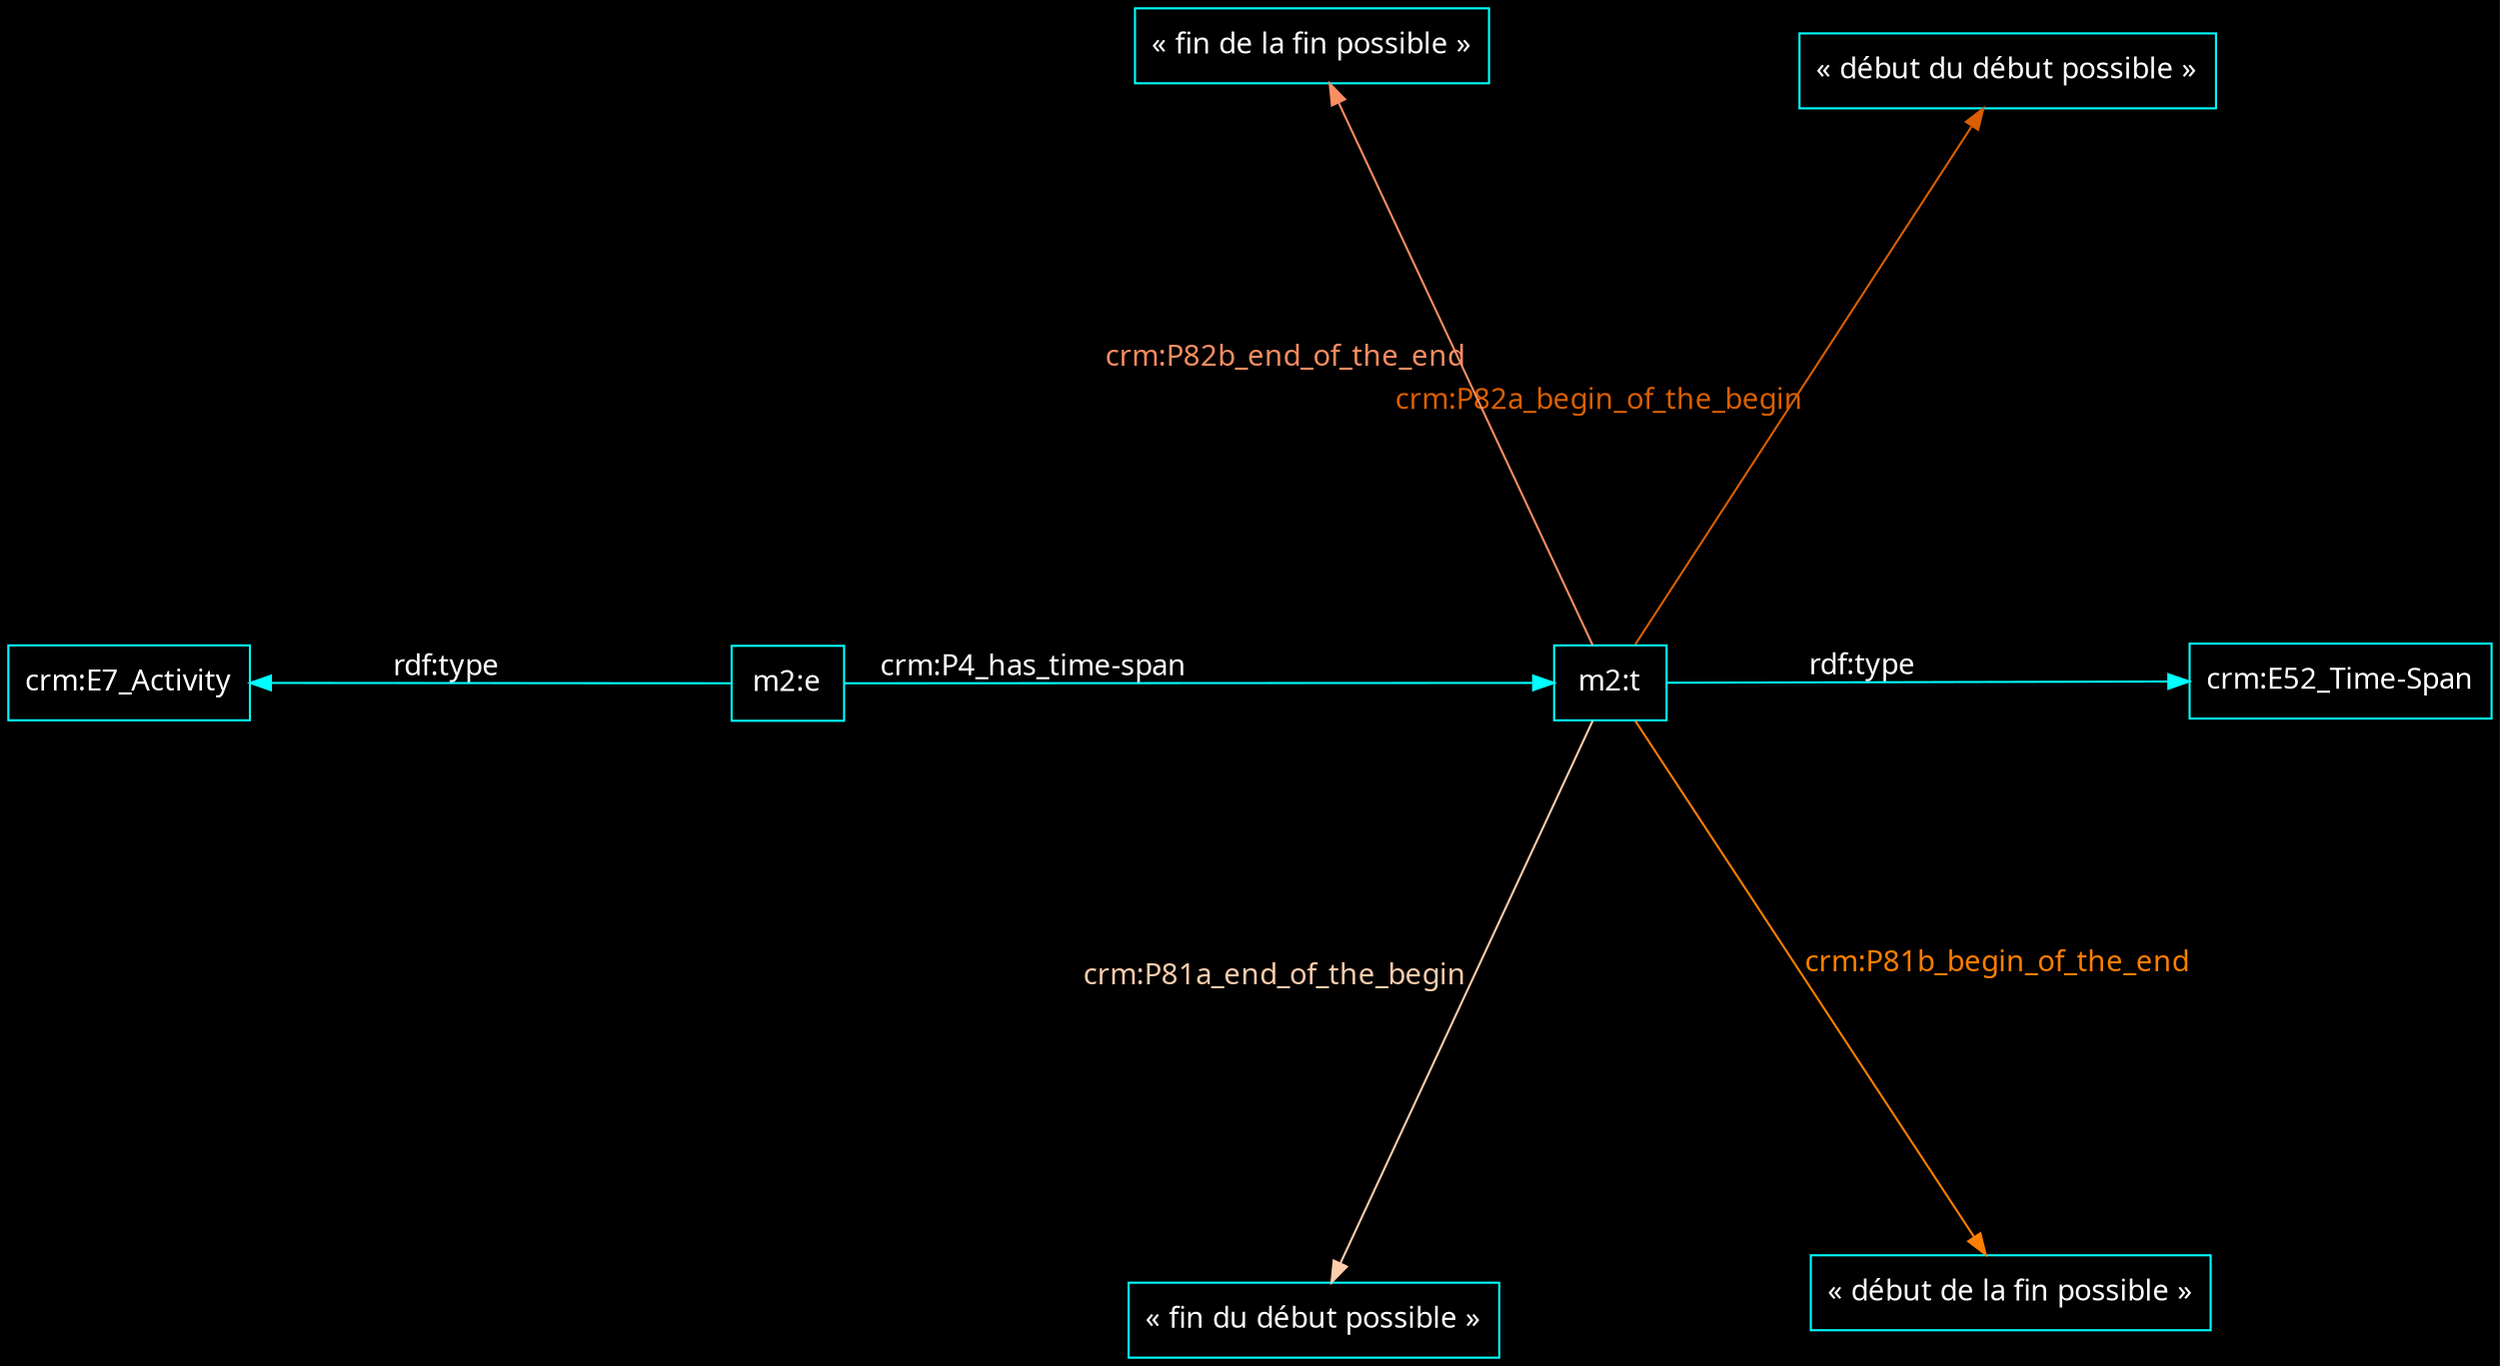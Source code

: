 digraph {
    graph [bgcolor=black]
    rankdir=LR
    node [color=white,fontcolor=white,fontname="FiraCode Nerd Font Mono Regular",shape=box]
    edge [color=white,fontcolor=white,fontname="FiraCode Nerd Font Mono Regular"]
    

    layout=sfdp
node [color=cyan,fontcolor=white]
edge [color=cyan,fontcolor=white]
"m2:t" -> "crm:E52_Time-Span" [label="rdf:type"]
"m2:t" -> "« début du début possible »" [label="crm:P82a_begin_of_the_begin",color="#d95f02",fontcolor="#d95f02"]
"m2:t" -> "« fin du début possible »" [label="crm:P81a_end_of_the_begin",color="#fdcdac",fontcolor="#fdcdac"]
"m2:t" -> "« début de la fin possible »" [label="crm:P81b_begin_of_the_end",color="#ff7f00",fontcolor="#ff7f00"]
"m2:t" -> "« fin de la fin possible »" [label="crm:P82b_end_of_the_end",color="#fc8d62",fontcolor="#fc8d62"]
"m2:e" -> "m2:t" [label="crm:P4_has_time-span"]
"m2:e" -> "crm:E7_Activity" [label="rdf:type"]
}
